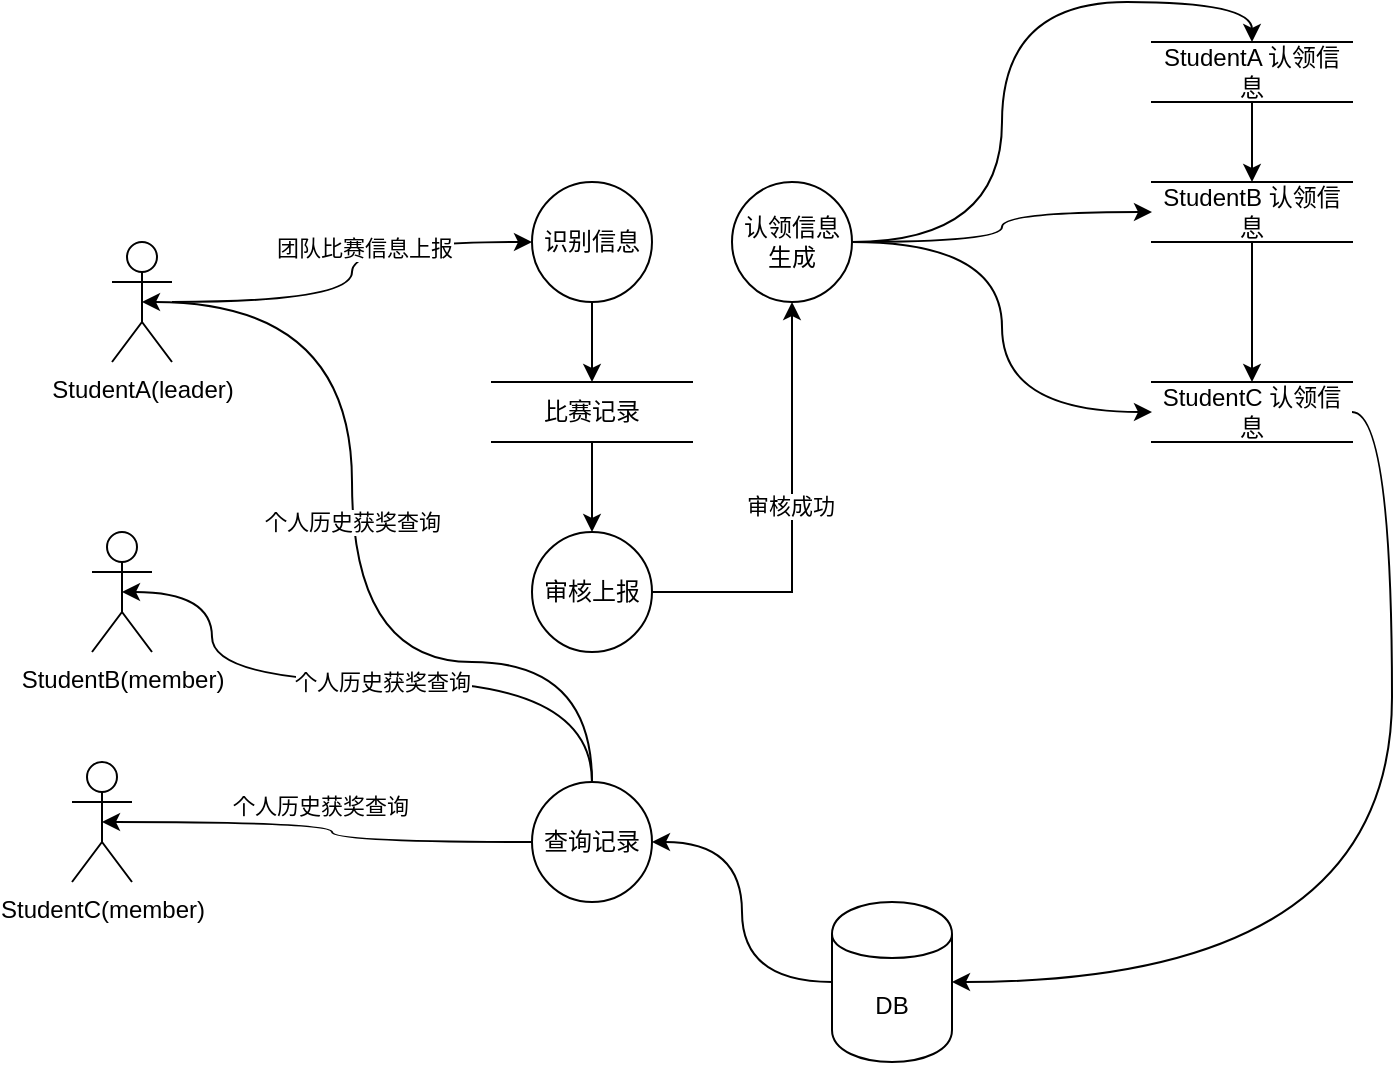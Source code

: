 <mxfile version="24.5.4" type="github">
  <diagram name="Page-1" id="AZbTlnKHMxRS44ZxFG7S">
    <mxGraphModel dx="1636" dy="947" grid="1" gridSize="10" guides="1" tooltips="1" connect="1" arrows="1" fold="1" page="1" pageScale="1" pageWidth="850" pageHeight="1100" math="0" shadow="0">
      <root>
        <mxCell id="0" />
        <mxCell id="1" parent="0" />
        <mxCell id="lDxl2vkOkyJqrI7BARTJ-5" style="edgeStyle=orthogonalEdgeStyle;rounded=0;orthogonalLoop=1;jettySize=auto;html=1;entryX=0;entryY=0.5;entryDx=0;entryDy=0;curved=1;" edge="1" parent="1" source="lDxl2vkOkyJqrI7BARTJ-2" target="lDxl2vkOkyJqrI7BARTJ-4">
          <mxGeometry relative="1" as="geometry" />
        </mxCell>
        <mxCell id="lDxl2vkOkyJqrI7BARTJ-6" value="团队比赛信息上报" style="edgeLabel;html=1;align=center;verticalAlign=middle;resizable=0;points=[];" vertex="1" connectable="0" parent="lDxl2vkOkyJqrI7BARTJ-5">
          <mxGeometry x="0.202" y="-3" relative="1" as="geometry">
            <mxPoint as="offset" />
          </mxGeometry>
        </mxCell>
        <mxCell id="lDxl2vkOkyJqrI7BARTJ-2" value="StudentA(leader)" style="shape=umlActor;verticalLabelPosition=bottom;verticalAlign=top;html=1;outlineConnect=0;" vertex="1" parent="1">
          <mxGeometry x="130" y="280" width="30" height="60" as="geometry" />
        </mxCell>
        <mxCell id="lDxl2vkOkyJqrI7BARTJ-8" style="edgeStyle=orthogonalEdgeStyle;rounded=0;orthogonalLoop=1;jettySize=auto;html=1;entryX=0.5;entryY=0;entryDx=0;entryDy=0;curved=1;exitX=0.5;exitY=0;exitDx=0;exitDy=0;" edge="1" parent="1" source="lDxl2vkOkyJqrI7BARTJ-20" target="lDxl2vkOkyJqrI7BARTJ-7">
          <mxGeometry relative="1" as="geometry">
            <mxPoint x="570.0" y="450.004" as="sourcePoint" />
          </mxGeometry>
        </mxCell>
        <mxCell id="lDxl2vkOkyJqrI7BARTJ-11" style="edgeStyle=orthogonalEdgeStyle;rounded=0;orthogonalLoop=1;jettySize=auto;html=1;entryX=0;entryY=0.5;entryDx=0;entryDy=0;curved=1;exitX=0.5;exitY=0;exitDx=0;exitDy=0;" edge="1" parent="1" source="lDxl2vkOkyJqrI7BARTJ-20" target="lDxl2vkOkyJqrI7BARTJ-9">
          <mxGeometry relative="1" as="geometry">
            <mxPoint x="570" y="449.97" as="sourcePoint" />
          </mxGeometry>
        </mxCell>
        <mxCell id="lDxl2vkOkyJqrI7BARTJ-12" style="edgeStyle=orthogonalEdgeStyle;rounded=0;orthogonalLoop=1;jettySize=auto;html=1;entryX=0;entryY=0.5;entryDx=0;entryDy=0;curved=1;exitX=0.5;exitY=0;exitDx=0;exitDy=0;" edge="1" parent="1" source="lDxl2vkOkyJqrI7BARTJ-20" target="lDxl2vkOkyJqrI7BARTJ-10">
          <mxGeometry relative="1" as="geometry">
            <mxPoint x="570.0" y="450.004" as="sourcePoint" />
          </mxGeometry>
        </mxCell>
        <mxCell id="lDxl2vkOkyJqrI7BARTJ-15" value="" style="edgeStyle=orthogonalEdgeStyle;rounded=0;orthogonalLoop=1;jettySize=auto;html=1;" edge="1" parent="1" source="lDxl2vkOkyJqrI7BARTJ-4" target="lDxl2vkOkyJqrI7BARTJ-14">
          <mxGeometry relative="1" as="geometry" />
        </mxCell>
        <mxCell id="lDxl2vkOkyJqrI7BARTJ-4" value="识别信息" style="shape=ellipse;html=1;dashed=0;whiteSpace=wrap;aspect=fixed;perimeter=ellipsePerimeter;" vertex="1" parent="1">
          <mxGeometry x="340" y="250" width="60" height="60" as="geometry" />
        </mxCell>
        <mxCell id="lDxl2vkOkyJqrI7BARTJ-25" value="" style="edgeStyle=orthogonalEdgeStyle;rounded=0;orthogonalLoop=1;jettySize=auto;html=1;" edge="1" parent="1" source="lDxl2vkOkyJqrI7BARTJ-7" target="lDxl2vkOkyJqrI7BARTJ-9">
          <mxGeometry relative="1" as="geometry" />
        </mxCell>
        <mxCell id="lDxl2vkOkyJqrI7BARTJ-7" value="StudentA 认领信息" style="html=1;dashed=0;whiteSpace=wrap;shape=partialRectangle;right=0;left=0;" vertex="1" parent="1">
          <mxGeometry x="650" y="180.0" width="100" height="30" as="geometry" />
        </mxCell>
        <mxCell id="lDxl2vkOkyJqrI7BARTJ-26" value="" style="edgeStyle=orthogonalEdgeStyle;rounded=0;orthogonalLoop=1;jettySize=auto;html=1;" edge="1" parent="1" source="lDxl2vkOkyJqrI7BARTJ-9" target="lDxl2vkOkyJqrI7BARTJ-10">
          <mxGeometry relative="1" as="geometry" />
        </mxCell>
        <mxCell id="lDxl2vkOkyJqrI7BARTJ-9" value="StudentB 认领信息" style="html=1;dashed=0;whiteSpace=wrap;shape=partialRectangle;right=0;left=0;" vertex="1" parent="1">
          <mxGeometry x="650" y="250.0" width="100" height="30" as="geometry" />
        </mxCell>
        <mxCell id="lDxl2vkOkyJqrI7BARTJ-27" value="" style="edgeStyle=orthogonalEdgeStyle;rounded=0;orthogonalLoop=1;jettySize=auto;html=1;curved=1;entryX=1;entryY=0.5;entryDx=0;entryDy=0;exitX=1;exitY=0.5;exitDx=0;exitDy=0;" edge="1" parent="1" source="lDxl2vkOkyJqrI7BARTJ-10" target="lDxl2vkOkyJqrI7BARTJ-23">
          <mxGeometry relative="1" as="geometry" />
        </mxCell>
        <mxCell id="lDxl2vkOkyJqrI7BARTJ-10" value="StudentC 认领信息" style="html=1;dashed=0;whiteSpace=wrap;shape=partialRectangle;right=0;left=0;" vertex="1" parent="1">
          <mxGeometry x="650" y="350" width="100" height="30" as="geometry" />
        </mxCell>
        <mxCell id="lDxl2vkOkyJqrI7BARTJ-21" value="" style="edgeStyle=orthogonalEdgeStyle;rounded=0;orthogonalLoop=1;jettySize=auto;html=1;" edge="1" parent="1" source="lDxl2vkOkyJqrI7BARTJ-13" target="lDxl2vkOkyJqrI7BARTJ-20">
          <mxGeometry relative="1" as="geometry" />
        </mxCell>
        <mxCell id="lDxl2vkOkyJqrI7BARTJ-22" value="审核成功" style="edgeLabel;html=1;align=center;verticalAlign=middle;resizable=0;points=[];" vertex="1" connectable="0" parent="lDxl2vkOkyJqrI7BARTJ-21">
          <mxGeometry x="0.052" y="1" relative="1" as="geometry">
            <mxPoint as="offset" />
          </mxGeometry>
        </mxCell>
        <mxCell id="lDxl2vkOkyJqrI7BARTJ-13" value="审核上报" style="shape=ellipse;html=1;dashed=0;whiteSpace=wrap;aspect=fixed;perimeter=ellipsePerimeter;direction=south;" vertex="1" parent="1">
          <mxGeometry x="340" y="425" width="60" height="60" as="geometry" />
        </mxCell>
        <mxCell id="lDxl2vkOkyJqrI7BARTJ-19" style="edgeStyle=orthogonalEdgeStyle;rounded=0;orthogonalLoop=1;jettySize=auto;html=1;entryX=0;entryY=0.5;entryDx=0;entryDy=0;" edge="1" parent="1" source="lDxl2vkOkyJqrI7BARTJ-14" target="lDxl2vkOkyJqrI7BARTJ-13">
          <mxGeometry relative="1" as="geometry" />
        </mxCell>
        <mxCell id="lDxl2vkOkyJqrI7BARTJ-14" value="比赛记录" style="html=1;dashed=0;whiteSpace=wrap;shape=partialRectangle;right=0;left=0;" vertex="1" parent="1">
          <mxGeometry x="320" y="350" width="100" height="30" as="geometry" />
        </mxCell>
        <mxCell id="lDxl2vkOkyJqrI7BARTJ-20" value="认领信息生成" style="shape=ellipse;html=1;dashed=0;whiteSpace=wrap;aspect=fixed;perimeter=ellipsePerimeter;direction=south;" vertex="1" parent="1">
          <mxGeometry x="440" y="250.0" width="60" height="60" as="geometry" />
        </mxCell>
        <mxCell id="lDxl2vkOkyJqrI7BARTJ-31" style="edgeStyle=orthogonalEdgeStyle;rounded=0;orthogonalLoop=1;jettySize=auto;html=1;entryX=0.5;entryY=0;entryDx=0;entryDy=0;curved=1;" edge="1" parent="1" source="lDxl2vkOkyJqrI7BARTJ-23" target="lDxl2vkOkyJqrI7BARTJ-30">
          <mxGeometry relative="1" as="geometry" />
        </mxCell>
        <mxCell id="lDxl2vkOkyJqrI7BARTJ-23" value="DB" style="shape=cylinder;whiteSpace=wrap;html=1;boundedLbl=1;backgroundOutline=1;" vertex="1" parent="1">
          <mxGeometry x="490" y="610" width="60" height="80" as="geometry" />
        </mxCell>
        <mxCell id="lDxl2vkOkyJqrI7BARTJ-28" value="StudentB(member)" style="shape=umlActor;verticalLabelPosition=bottom;verticalAlign=top;html=1;outlineConnect=0;" vertex="1" parent="1">
          <mxGeometry x="120" y="425" width="30" height="60" as="geometry" />
        </mxCell>
        <mxCell id="lDxl2vkOkyJqrI7BARTJ-29" value="StudentC(member)" style="shape=umlActor;verticalLabelPosition=bottom;verticalAlign=top;html=1;outlineConnect=0;" vertex="1" parent="1">
          <mxGeometry x="110" y="540" width="30" height="60" as="geometry" />
        </mxCell>
        <mxCell id="lDxl2vkOkyJqrI7BARTJ-30" value="查询记录" style="shape=ellipse;html=1;dashed=0;whiteSpace=wrap;aspect=fixed;perimeter=ellipsePerimeter;direction=south;" vertex="1" parent="1">
          <mxGeometry x="340" y="550" width="60" height="60" as="geometry" />
        </mxCell>
        <mxCell id="lDxl2vkOkyJqrI7BARTJ-34" style="edgeStyle=orthogonalEdgeStyle;rounded=0;orthogonalLoop=1;jettySize=auto;html=1;entryX=0.5;entryY=0.5;entryDx=0;entryDy=0;entryPerimeter=0;curved=1;" edge="1" parent="1" source="lDxl2vkOkyJqrI7BARTJ-30" target="lDxl2vkOkyJqrI7BARTJ-2">
          <mxGeometry relative="1" as="geometry">
            <Array as="points">
              <mxPoint x="370" y="490" />
              <mxPoint x="250" y="490" />
              <mxPoint x="250" y="310" />
            </Array>
          </mxGeometry>
        </mxCell>
        <mxCell id="lDxl2vkOkyJqrI7BARTJ-35" value="个人历史获奖查询" style="edgeLabel;html=1;align=center;verticalAlign=middle;resizable=0;points=[];" vertex="1" connectable="0" parent="lDxl2vkOkyJqrI7BARTJ-34">
          <mxGeometry x="0.076" relative="1" as="geometry">
            <mxPoint as="offset" />
          </mxGeometry>
        </mxCell>
        <mxCell id="lDxl2vkOkyJqrI7BARTJ-36" style="edgeStyle=orthogonalEdgeStyle;rounded=0;orthogonalLoop=1;jettySize=auto;html=1;entryX=0.5;entryY=0.5;entryDx=0;entryDy=0;entryPerimeter=0;curved=1;" edge="1" parent="1" source="lDxl2vkOkyJqrI7BARTJ-30" target="lDxl2vkOkyJqrI7BARTJ-28">
          <mxGeometry relative="1" as="geometry">
            <Array as="points">
              <mxPoint x="370" y="500" />
              <mxPoint x="180" y="500" />
              <mxPoint x="180" y="455" />
            </Array>
          </mxGeometry>
        </mxCell>
        <mxCell id="lDxl2vkOkyJqrI7BARTJ-37" value="个人历史获奖查询" style="edgeLabel;html=1;align=center;verticalAlign=middle;resizable=0;points=[];" vertex="1" connectable="0" parent="lDxl2vkOkyJqrI7BARTJ-36">
          <mxGeometry x="0.043" y="-4" relative="1" as="geometry">
            <mxPoint x="17" y="4" as="offset" />
          </mxGeometry>
        </mxCell>
        <mxCell id="lDxl2vkOkyJqrI7BARTJ-38" style="edgeStyle=orthogonalEdgeStyle;rounded=0;orthogonalLoop=1;jettySize=auto;html=1;entryX=0.5;entryY=0.5;entryDx=0;entryDy=0;entryPerimeter=0;curved=1;" edge="1" parent="1" source="lDxl2vkOkyJqrI7BARTJ-30" target="lDxl2vkOkyJqrI7BARTJ-29">
          <mxGeometry relative="1" as="geometry" />
        </mxCell>
        <mxCell id="lDxl2vkOkyJqrI7BARTJ-40" value="个人历史获奖查询" style="edgeLabel;html=1;align=center;verticalAlign=middle;resizable=0;points=[];" vertex="1" connectable="0" parent="lDxl2vkOkyJqrI7BARTJ-38">
          <mxGeometry x="0.034" y="-9" relative="1" as="geometry">
            <mxPoint y="1" as="offset" />
          </mxGeometry>
        </mxCell>
      </root>
    </mxGraphModel>
  </diagram>
</mxfile>
